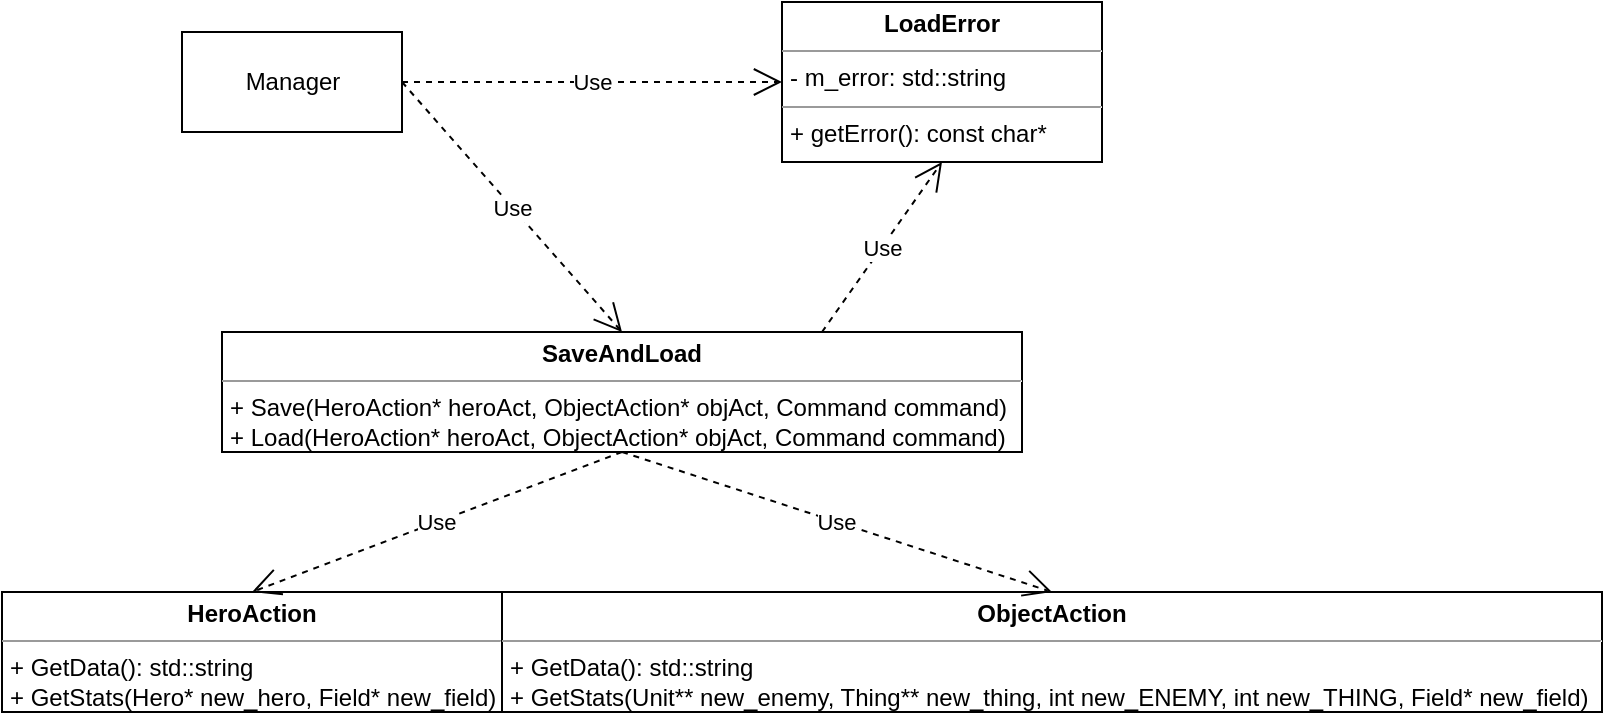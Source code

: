 <mxfile version="16.0.0" type="device"><diagram id="_eZBa7lNISGPXsmZpA29" name="Page-1"><mxGraphModel dx="1422" dy="789" grid="1" gridSize="10" guides="1" tooltips="1" connect="1" arrows="1" fold="1" page="1" pageScale="1" pageWidth="827" pageHeight="1169" math="0" shadow="0"><root><mxCell id="0"/><mxCell id="1" parent="0"/><mxCell id="Sb5FX6eJ15qTB9xezkHn-1" value="&lt;p style=&quot;margin: 0px ; margin-top: 4px ; text-align: center&quot;&gt;&lt;b&gt;SaveAndLoad&lt;br&gt;&lt;/b&gt;&lt;/p&gt;&lt;hr size=&quot;1&quot;&gt;&lt;p style=&quot;margin: 0px 0px 0px 4px&quot;&gt;+ Save(HeroAction* heroAct, ObjectAction* objAct, Command command)&lt;/p&gt;&lt;p style=&quot;margin: 0px 0px 0px 4px&quot;&gt;+ Load(HeroAction* heroAct, ObjectAction* objAct, Command command)&lt;/p&gt;" style="verticalAlign=top;align=left;overflow=fill;fontSize=12;fontFamily=Helvetica;html=1;" parent="1" vertex="1"><mxGeometry x="400" y="235" width="400" height="60" as="geometry"/></mxCell><mxCell id="Sb5FX6eJ15qTB9xezkHn-3" value="&lt;p style=&quot;margin: 0px ; margin-top: 4px ; text-align: center&quot;&gt;&lt;b&gt;HeroAction&lt;/b&gt;&lt;/p&gt;&lt;hr size=&quot;1&quot;&gt;&lt;p style=&quot;margin: 0px ; margin-left: 4px&quot;&gt;+ GetData(): std::string&lt;/p&gt;&lt;p style=&quot;margin: 0px ; margin-left: 4px&quot;&gt;+ GetStats(Hero* new_hero, Field* new_field)&lt;/p&gt;" style="verticalAlign=top;align=left;overflow=fill;fontSize=12;fontFamily=Helvetica;html=1;" parent="1" vertex="1"><mxGeometry x="290" y="365" width="250" height="60" as="geometry"/></mxCell><mxCell id="Sb5FX6eJ15qTB9xezkHn-4" value="&lt;p style=&quot;margin: 0px ; margin-top: 4px ; text-align: center&quot;&gt;&lt;b&gt;ObjectAction&lt;/b&gt;&lt;/p&gt;&lt;hr size=&quot;1&quot;&gt;&lt;p style=&quot;margin: 0px ; margin-left: 4px&quot;&gt;+ GetData(): std::string&lt;/p&gt;&lt;p style=&quot;margin: 0px ; margin-left: 4px&quot;&gt;+ GetStats(Unit** new_enemy, Thing** new_thing, int new_ENEMY, int new_THING, Field* new_field)&lt;/p&gt;" style="verticalAlign=top;align=left;overflow=fill;fontSize=12;fontFamily=Helvetica;html=1;" parent="1" vertex="1"><mxGeometry x="540" y="365" width="550" height="60" as="geometry"/></mxCell><mxCell id="Sb5FX6eJ15qTB9xezkHn-5" value="Use" style="endArrow=open;endSize=12;dashed=1;html=1;rounded=0;exitX=0.5;exitY=1;exitDx=0;exitDy=0;entryX=0.5;entryY=0;entryDx=0;entryDy=0;" parent="1" source="Sb5FX6eJ15qTB9xezkHn-1" target="Sb5FX6eJ15qTB9xezkHn-4" edge="1"><mxGeometry width="160" relative="1" as="geometry"><mxPoint x="680" y="305" as="sourcePoint"/><mxPoint x="840" y="305" as="targetPoint"/></mxGeometry></mxCell><mxCell id="Sb5FX6eJ15qTB9xezkHn-6" value="Use" style="endArrow=open;endSize=12;dashed=1;html=1;rounded=0;entryX=0.5;entryY=0;entryDx=0;entryDy=0;exitX=0.5;exitY=1;exitDx=0;exitDy=0;" parent="1" target="Sb5FX6eJ15qTB9xezkHn-3" edge="1" source="Sb5FX6eJ15qTB9xezkHn-1"><mxGeometry width="160" relative="1" as="geometry"><mxPoint x="740" y="275" as="sourcePoint"/><mxPoint x="1065" y="355" as="targetPoint"/></mxGeometry></mxCell><mxCell id="3l7AAoHbpZcYSgxDUfym-1" value="&lt;p style=&quot;margin: 0px ; margin-top: 4px ; text-align: center&quot;&gt;&lt;b&gt;LoadError&lt;/b&gt;&lt;/p&gt;&lt;hr size=&quot;1&quot;&gt;&lt;p style=&quot;margin: 0px ; margin-left: 4px&quot;&gt;- m_error: std::string&lt;/p&gt;&lt;hr size=&quot;1&quot;&gt;&lt;p style=&quot;margin: 0px ; margin-left: 4px&quot;&gt;+ getError(): const char*&lt;/p&gt;" style="verticalAlign=top;align=left;overflow=fill;fontSize=12;fontFamily=Helvetica;html=1;" vertex="1" parent="1"><mxGeometry x="680" y="70" width="160" height="80" as="geometry"/></mxCell><mxCell id="3l7AAoHbpZcYSgxDUfym-2" value="Manager" style="html=1;" vertex="1" parent="1"><mxGeometry x="380" y="85" width="110" height="50" as="geometry"/></mxCell><mxCell id="3l7AAoHbpZcYSgxDUfym-3" value="Use" style="endArrow=open;endSize=12;dashed=1;html=1;rounded=0;exitX=1;exitY=0.5;exitDx=0;exitDy=0;entryX=0.5;entryY=0;entryDx=0;entryDy=0;" edge="1" parent="1" source="3l7AAoHbpZcYSgxDUfym-2" target="Sb5FX6eJ15qTB9xezkHn-1"><mxGeometry width="160" relative="1" as="geometry"><mxPoint x="540" y="115" as="sourcePoint"/><mxPoint x="700" y="115" as="targetPoint"/></mxGeometry></mxCell><mxCell id="3l7AAoHbpZcYSgxDUfym-4" value="Use" style="endArrow=open;endSize=12;dashed=1;html=1;rounded=0;exitX=1;exitY=0.5;exitDx=0;exitDy=0;entryX=0;entryY=0.5;entryDx=0;entryDy=0;" edge="1" parent="1" source="3l7AAoHbpZcYSgxDUfym-2" target="3l7AAoHbpZcYSgxDUfym-1"><mxGeometry width="160" relative="1" as="geometry"><mxPoint x="500" y="120" as="sourcePoint"/><mxPoint x="750" y="225" as="targetPoint"/></mxGeometry></mxCell><mxCell id="3l7AAoHbpZcYSgxDUfym-5" value="Use" style="endArrow=open;endSize=12;dashed=1;html=1;rounded=0;exitX=0.75;exitY=0;exitDx=0;exitDy=0;entryX=0.5;entryY=1;entryDx=0;entryDy=0;" edge="1" parent="1" source="Sb5FX6eJ15qTB9xezkHn-1" target="3l7AAoHbpZcYSgxDUfym-1"><mxGeometry width="160" relative="1" as="geometry"><mxPoint x="790" y="165" as="sourcePoint"/><mxPoint x="950" y="165" as="targetPoint"/></mxGeometry></mxCell></root></mxGraphModel></diagram></mxfile>